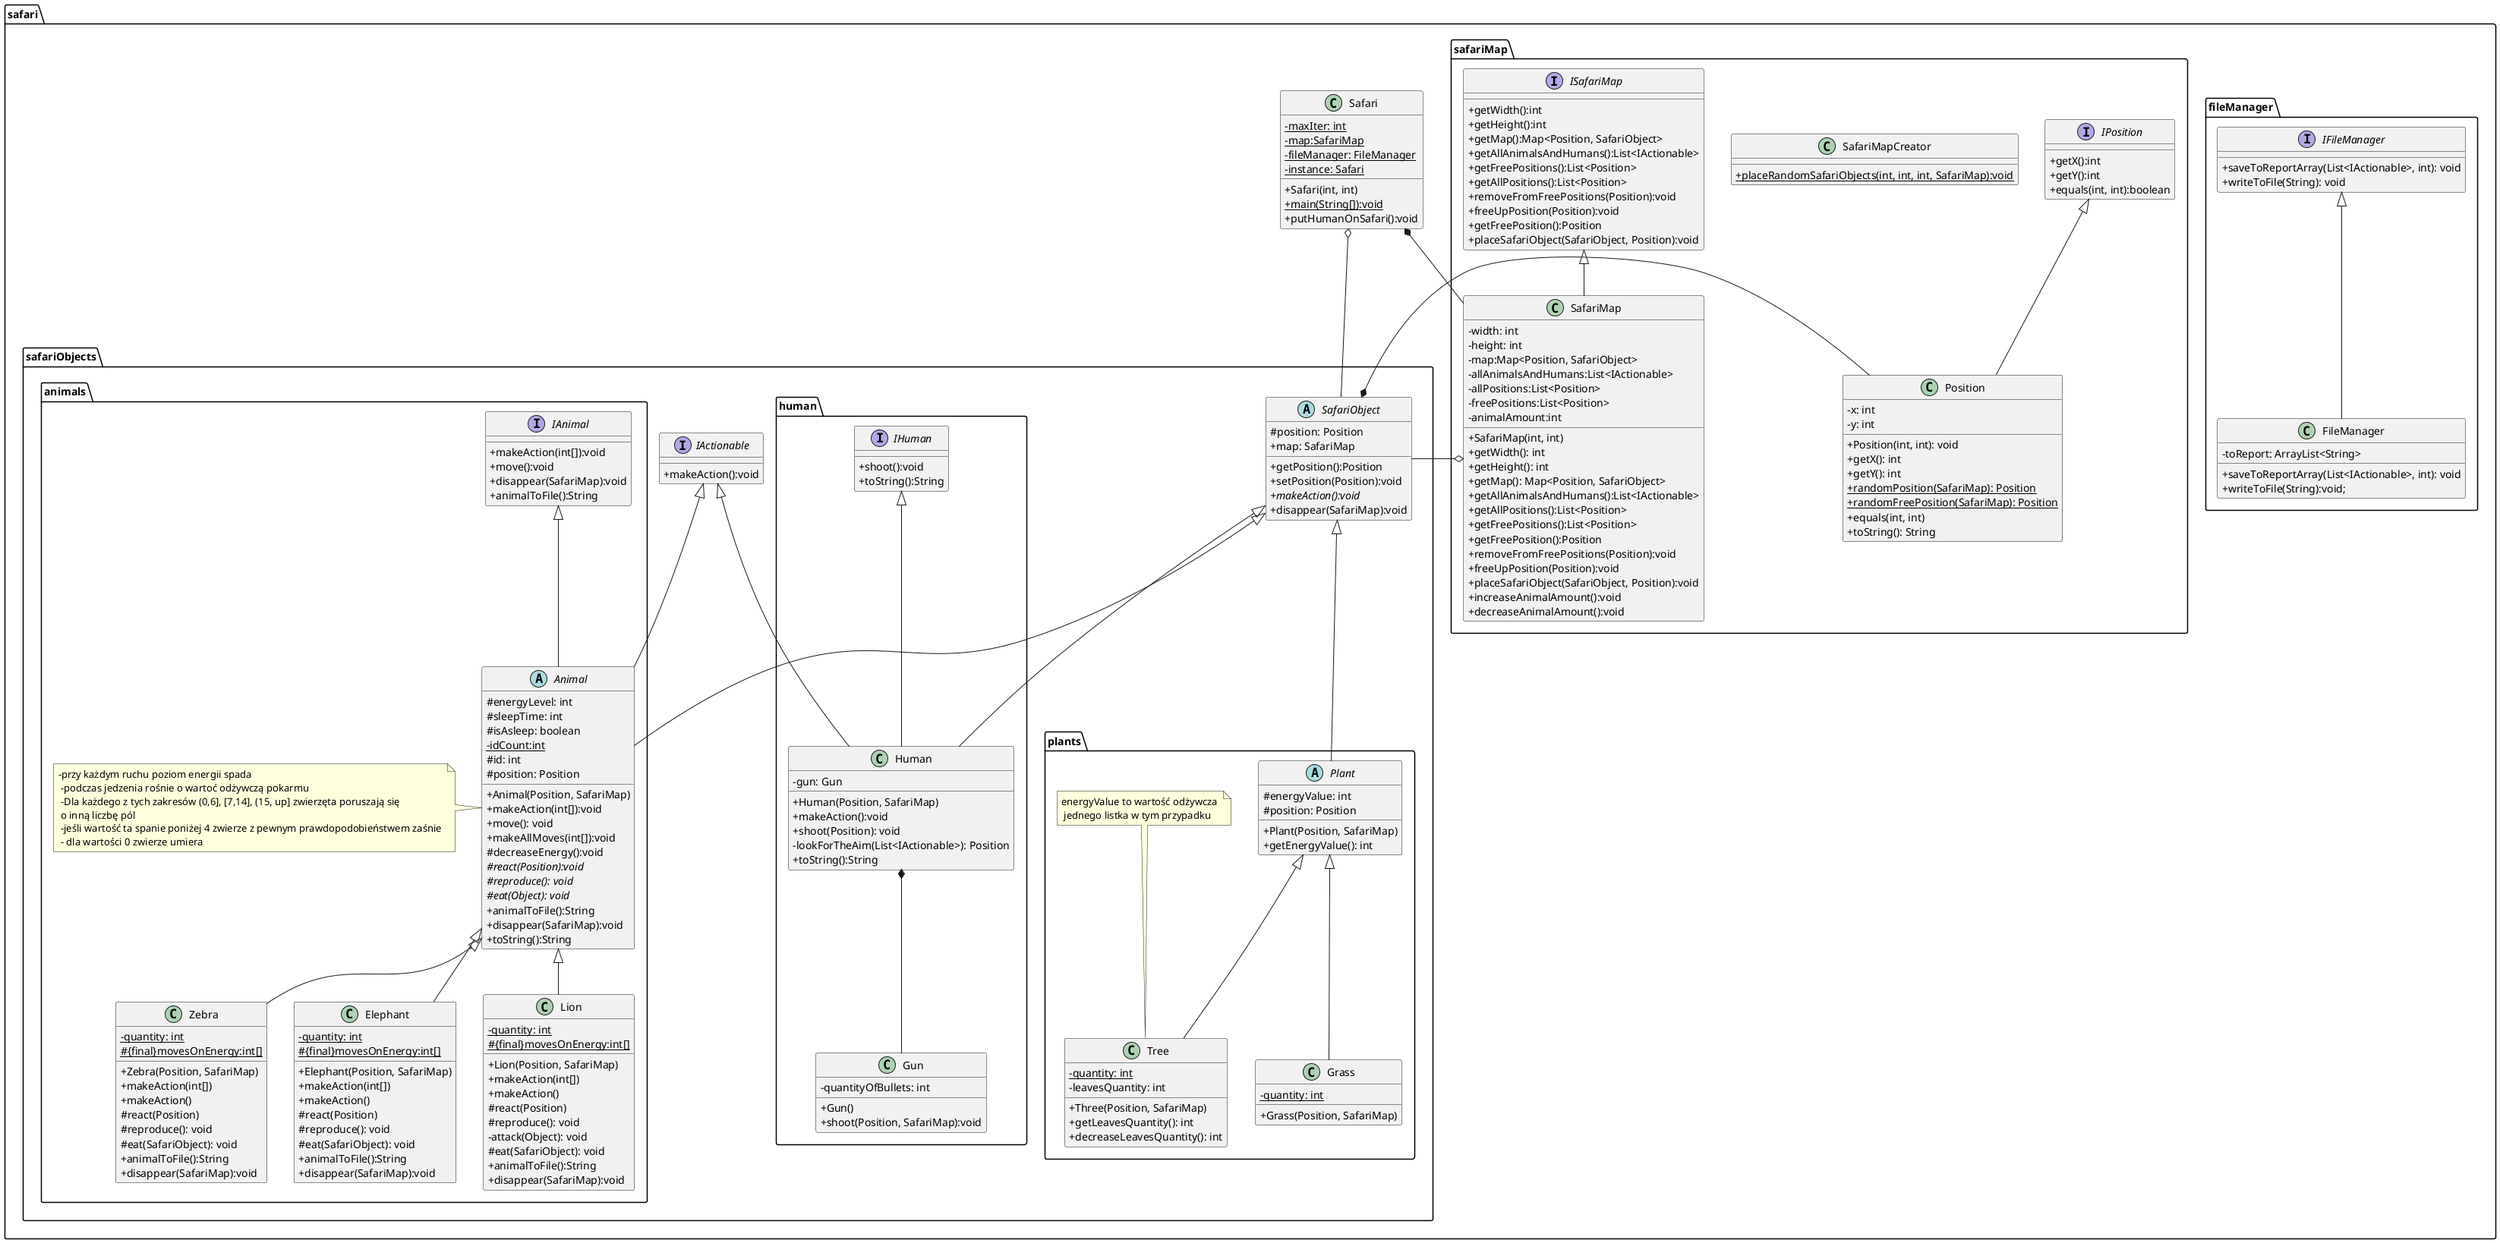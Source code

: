 @startuml
skinparam classAttributeIconSize 0

package safari{
    class Safari{
        -{static}maxIter: int
        -{static}map:SafariMap
        -{static}fileManager: FileManager
        -{static}instance: Safari
        +Safari(int, int)
        +{static}main(String[]):void
        +putHumanOnSafari():void
    }

    package safari.safariMap{
        interface ISafariMap{
            +getWidth():int
            +getHeight():int
            +getMap():Map<Position, SafariObject>
            +getAllAnimalsAndHumans():List<IActionable>
            +getFreePositions():List<Position>
            +getAllPositions():List<Position>
            +removeFromFreePositions(Position):void
            +freeUpPosition(Position):void
            +getFreePosition():Position
            +placeSafariObject(SafariObject, Position):void
        }

        class SafariMap{
            -width: int
            -height: int
            -map:Map<Position, SafariObject>
            -allAnimalsAndHumans:List<IActionable>
            -allPositions:List<Position>
            -freePositions:List<Position>
            -animalAmount:int
            +SafariMap(int, int)
            +getWidth(): int
            +getHeight(): int
            +getMap(): Map<Position, SafariObject>
            +getAllAnimalsAndHumans():List<IActionable>
            +getAllPositions():List<Position>
            +getFreePositions():List<Position>
            +getFreePosition():Position
            +removeFromFreePositions(Position):void
            +freeUpPosition(Position):void
            +placeSafariObject(SafariObject, Position):void
            +increaseAnimalAmount():void
            +decreaseAnimalAmount():void
        }

        class SafariMapCreator{
            +{static}placeRandomSafariObjects(int, int, int, SafariMap):void
        }

        interface IPosition{
            +getX():int
            +getY():int
            +equals(int, int):boolean
        }

        class Position{
            -x: int
            -y: int
            +Position(int, int): void
            +getX(): int
            +getY(): int
            +{static}randomPosition(SafariMap): Position
            +{static}randomFreePosition(SafariMap): Position
            +equals(int, int)
            +toString(): String
        }
    }
    package safariObjects{
        abstract class SafariObject{
            #position: Position
            +map: SafariMap
            +getPosition():Position
            +setPosition(Position):void
            +{abstract}makeAction():void
            +disappear(SafariMap):void
        }

        interface IActionable{
            +makeAction():void
        }

        package safari.safariObjects.animals{
            interface IAnimal{
                +makeAction(int[]):void
                +move():void
                +disappear(SafariMap):void
                +animalToFile():String
            }

            abstract class Animal{
                #energyLevel: int
                #sleepTime: int
                #isAsleep: boolean
                -{static}idCount:int
                #id: int
                #position: Position
                +Animal(Position, SafariMap)
                +makeAction(int[]):void
                +move(): void
                +makeAllMoves(int[]):void
                #decreaseEnergy():void
                #{abstract}react(Position):void
                #{abstract}reproduce(): void
                #{abstract}eat(Object): void
                +animalToFile():String
                +disappear(SafariMap):void
                +toString():String
            }
            note left of Animal:-przy każdym ruchu poziom energii spada \n -podczas jedzenia rośnie o wartoć odżywczą pokarmu \n -Dla każdego z tych zakresów (0,6], [7,14], (15, up] zwierzęta poruszają się \n o inną liczbę pól \n -jeśli wartość ta spanie poniżej 4 zwierze z pewnym prawdopodobieństwem zaśnie \n - dla wartości 0 zwierze umiera
            class Zebra{
                -{static}quantity: int
                #{static}{final}movesOnEnergy:int[]
                +Zebra(Position, SafariMap)
                +makeAction(int[])
                +makeAction()
                #react(Position)
                #reproduce(): void
                #eat(SafariObject): void
                +animalToFile():String
                +disappear(SafariMap):void
            }
            class Elephant{
                -{static}quantity: int
                #{static}{final}movesOnEnergy:int[]
                +Elephant(Position, SafariMap)
                +makeAction(int[])
                +makeAction()
                #react(Position)
                #reproduce(): void
                #eat(SafariObject): void
                +animalToFile():String
                +disappear(SafariMap):void
            }
            class Lion{
                -{static}quantity: int
                #{static}{final}movesOnEnergy:int[]
                +Lion(Position, SafariMap)
                +makeAction(int[])
                +makeAction()
                #react(Position)
                #reproduce(): void
                -attack(Object): void
                #eat(SafariObject): void
                +animalToFile():String
                +disappear(SafariMap):void
            }

            IActionable <|-- Animal
            IAnimal <|-- Animal
            Animal <|-- Zebra
            Animal <|-- Elephant
            Animal <|-- Lion
        }
        package safari.safariObjects.plants{
            abstract class Plant{
                #energyValue: int
                #position: Position
                +Plant(Position, SafariMap)
                +getEnergyValue(): int
            }
            class Grass{
                -{static}quantity: int
                +Grass(Position, SafariMap)
            }
            class Tree{
                -{static}quantity: int
                -leavesQuantity: int
                +Three(Position, SafariMap)
                +getLeavesQuantity(): int
                +decreaseLeavesQuantity(): int
            }
            note top of Tree: energyValue to wartość odżywcza \n jednego listka w tym przypadku

            Plant <|-- Grass
            Plant <|-- Tree
        }

        package safari.safariObjects.human{
            interface IHuman{
                +shoot():void
                +toString():String
            }

            class Human{
                -gun: Gun
                +Human(Position, SafariMap)
                +makeAction():void
                +shoot(Position): void
                -lookForTheAim(List<IActionable>): Position
                +toString():String
            }
            class Gun{
                -quantityOfBullets: int
                +Gun()
                +shoot(Position, SafariMap):void
            }
            IActionable <|-- Human
            IHuman <|-- Human
            Human *-- Gun
        }
    }

    package safari.fileManager{
        interface IFileManager{
            +saveToReportArray(List<IActionable>, int): void
            +writeToFile(String): void
        }

        class FileManager{
            -toReport: ArrayList<String>
            +saveToReportArray(List<IActionable>, int): void
            +writeToFile(String):void;
        }
        IFileManager <|-- FileManager
    }

    Safari *-- SafariMap
    Safari o-- SafariObject
    SafariMap o-right- SafariObject
    ISafariMap <|-- SafariMap
    SafariObject <|-- Animal
    SafariObject <|-- Plant
    SafariObject <|-- Human
    IPosition <|-- Position
    SafariObject *-right- Position
}
@enduml